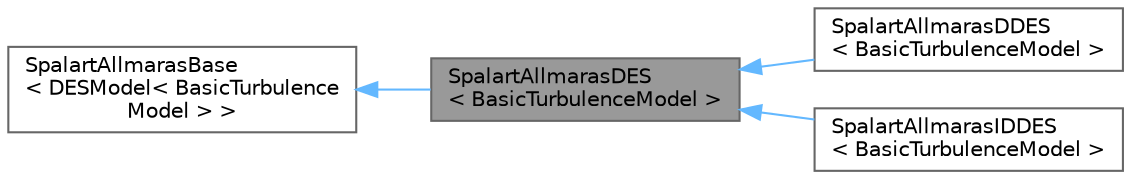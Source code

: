 digraph "SpalartAllmarasDES&lt; BasicTurbulenceModel &gt;"
{
 // LATEX_PDF_SIZE
  bgcolor="transparent";
  edge [fontname=Helvetica,fontsize=10,labelfontname=Helvetica,labelfontsize=10];
  node [fontname=Helvetica,fontsize=10,shape=box,height=0.2,width=0.4];
  rankdir="LR";
  Node1 [id="Node000001",label="SpalartAllmarasDES\l\< BasicTurbulenceModel \>",height=0.2,width=0.4,color="gray40", fillcolor="grey60", style="filled", fontcolor="black",tooltip="SpalartAllmarasDES DES turbulence model for incompressible and compressible flows."];
  Node2 -> Node1 [id="edge1_Node000001_Node000002",dir="back",color="steelblue1",style="solid",tooltip=" "];
  Node2 [id="Node000002",label="SpalartAllmarasBase\l\< DESModel\< BasicTurbulence\lModel \> \>",height=0.2,width=0.4,color="gray40", fillcolor="white", style="filled",URL="$classFoam_1_1LESModels_1_1SpalartAllmarasBase.html",tooltip="Base class to handle various characteristics for SpalartAllmaras based LES/DES turbulence models for ..."];
  Node1 -> Node3 [id="edge2_Node000001_Node000003",dir="back",color="steelblue1",style="solid",tooltip=" "];
  Node3 [id="Node000003",label="SpalartAllmarasDDES\l\< BasicTurbulenceModel \>",height=0.2,width=0.4,color="gray40", fillcolor="white", style="filled",URL="$classFoam_1_1LESModels_1_1SpalartAllmarasDDES.html",tooltip="SpalartAllmaras DDES turbulence model for incompressible and compressible flows."];
  Node1 -> Node4 [id="edge3_Node000001_Node000004",dir="back",color="steelblue1",style="solid",tooltip=" "];
  Node4 [id="Node000004",label="SpalartAllmarasIDDES\l\< BasicTurbulenceModel \>",height=0.2,width=0.4,color="gray40", fillcolor="white", style="filled",URL="$classFoam_1_1LESModels_1_1SpalartAllmarasIDDES.html",tooltip="SpalartAllmaras IDDES turbulence model for incompressible and compressible flows."];
}
